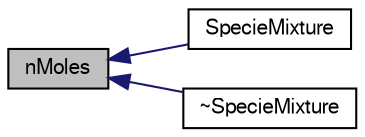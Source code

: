 digraph "nMoles"
{
  bgcolor="transparent";
  edge [fontname="FreeSans",fontsize="10",labelfontname="FreeSans",labelfontsize="10"];
  node [fontname="FreeSans",fontsize="10",shape=record];
  rankdir="LR";
  Node54 [label="nMoles",height=0.2,width=0.4,color="black", fillcolor="grey75", style="filled", fontcolor="black"];
  Node54 -> Node55 [dir="back",color="midnightblue",fontsize="10",style="solid",fontname="FreeSans"];
  Node55 [label="SpecieMixture",height=0.2,width=0.4,color="black",URL="$a30158.html#afb772b6a219380d4c8610bea313bd43b",tooltip="Construct from dictionary and mesh. "];
  Node54 -> Node56 [dir="back",color="midnightblue",fontsize="10",style="solid",fontname="FreeSans"];
  Node56 [label="~SpecieMixture",height=0.2,width=0.4,color="black",URL="$a30158.html#a149d8c2fb446e76144898dd6cadef2de",tooltip="Destructor. "];
}
